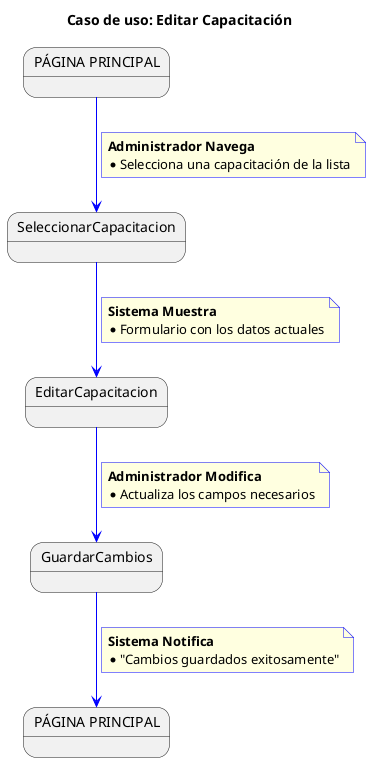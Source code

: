 @startuml
title Caso de uso: Editar Capacitación

skinparam {
    NoteBackgroundColor #lightYellow
    ArrowColor #blue
    NoteBorderColor #blue
    linetype polyline
}

state startState as "PÁGINA PRINCIPAL"
state endState as "PÁGINA PRINCIPAL"

startState --> SeleccionarCapacitacion
note on link
    <b>Administrador Navega</b>
    * Selecciona una capacitación de la lista
end note

SeleccionarCapacitacion --> EditarCapacitacion
note on link
    <b>Sistema Muestra</b>
    * Formulario con los datos actuales
end note

EditarCapacitacion --> GuardarCambios
note on link
    <b>Administrador Modifica</b>
    * Actualiza los campos necesarios
end note

GuardarCambios --> endState
note on link
    <b>Sistema Notifica</b>
    * "Cambios guardados exitosamente"
end note
@enduml

